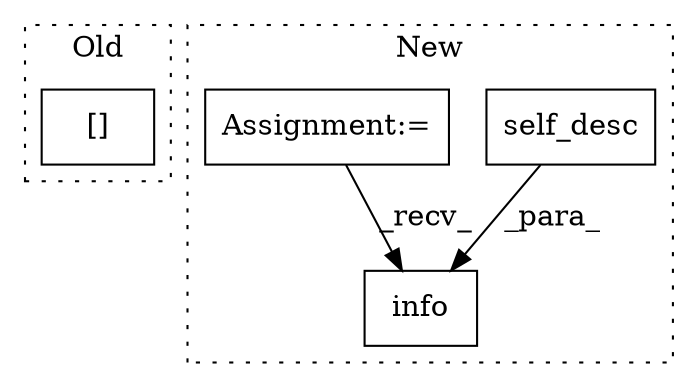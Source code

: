 digraph G {
subgraph cluster0 {
1 [label="[]" a="2" s="14126,14137" l="5,1" shape="box"];
label = "Old";
style="dotted";
}
subgraph cluster1 {
2 [label="self_desc" a="32" s="1253,1267" l="10,1" shape="box"];
3 [label="info" a="32" s="1243,1268" l="5,1" shape="box"];
4 [label="Assignment:=" a="7" s="806" l="6" shape="box"];
label = "New";
style="dotted";
}
2 -> 3 [label="_para_"];
4 -> 3 [label="_recv_"];
}